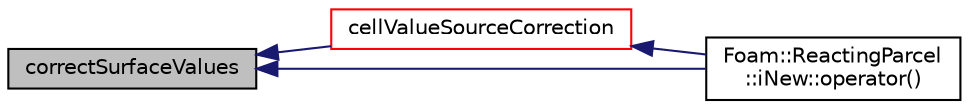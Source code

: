 digraph "correctSurfaceValues"
{
  bgcolor="transparent";
  edge [fontname="Helvetica",fontsize="10",labelfontname="Helvetica",labelfontsize="10"];
  node [fontname="Helvetica",fontsize="10",shape=record];
  rankdir="LR";
  Node1 [label="correctSurfaceValues",height=0.2,width=0.4,color="black", fillcolor="grey75", style="filled", fontcolor="black"];
  Node1 -> Node2 [dir="back",color="midnightblue",fontsize="10",style="solid",fontname="Helvetica"];
  Node2 [label="cellValueSourceCorrection",height=0.2,width=0.4,color="red",URL="$a02149.html#af47d660ddf922326f7b61a7d841572e5",tooltip="Correct cell values using latest transfer information. "];
  Node2 -> Node3 [dir="back",color="midnightblue",fontsize="10",style="solid",fontname="Helvetica"];
  Node3 [label="Foam::ReactingParcel\l::iNew::operator()",height=0.2,width=0.4,color="black",URL="$a01100.html#a8347cced2f9a9735f8f438130d147265"];
  Node1 -> Node3 [dir="back",color="midnightblue",fontsize="10",style="solid",fontname="Helvetica"];
}
